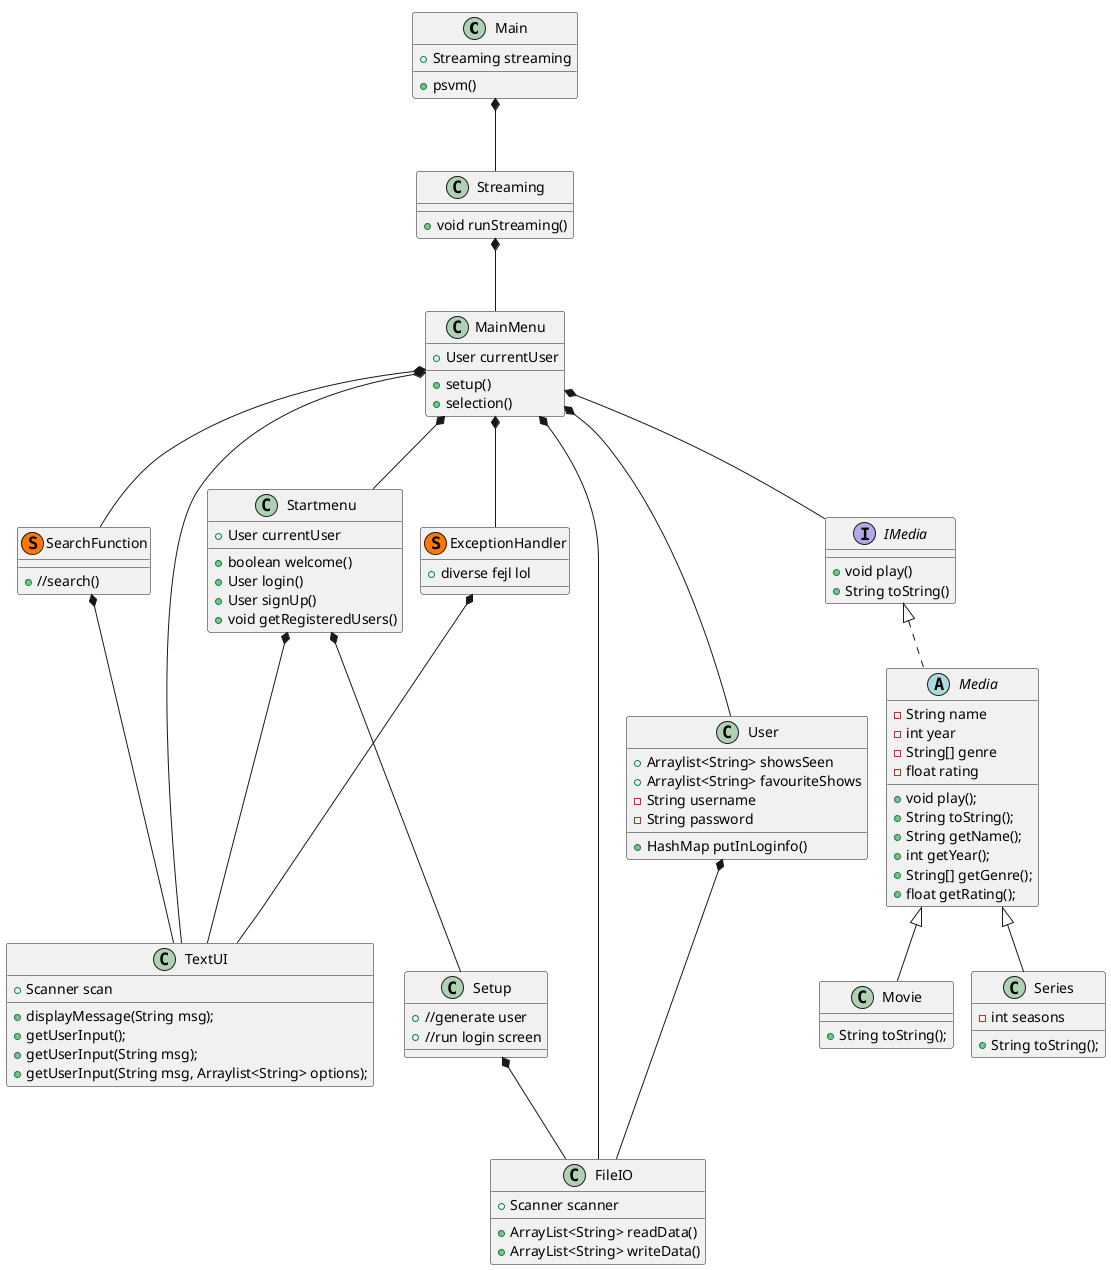 @startuml
'https://plantuml.com/class-diagram
!pragma layout smetana

class Main
class MainMenu
class Startmenu
class TextUI
class User
class FileIO
class ExceptionHandler << (S,#FF7700) >>
abstract class Media implements IMedia
class Movie extends Media
class Series extends Media
class SearchFunction << (S,#FF7700) >>
class MainMenu
class Streaming
class Setup

Main *--- Streaming
Startmenu *--- Setup
Streaming *--- MainMenu
MainMenu *--- Startmenu
MainMenu *---TextUI
MainMenu *--- ExceptionHandler
MainMenu *--- FileIO
MainMenu *--- User
MainMenu *--- IMedia
MainMenu *--- SearchFunction
User *--- FileIO
SearchFunction *--- TextUI
Startmenu *--- TextUI
ExceptionHandler *--- TextUI
Setup *--- FileIO

Main : +psvm()
Main : +Streaming streaming

MainMenu : + User currentUser
MainMenu : + setup()
MainMenu : + selection()
Streaming : + void runStreaming()

Setup : + //generate user
Setup : + //run login screen

SearchFunction : +//search()

Startmenu : + User currentUser
Startmenu : + boolean welcome()
Startmenu : + User login()
Startmenu : + User signUp()
Startmenu : + void getRegisteredUsers()

FileIO : + Scanner scanner
FileIO : + ArrayList<String> readData()
FileIO : + ArrayList<String> writeData()


User : + Arraylist<String> showsSeen
User : + Arraylist<String> favouriteShows
User : - String username
User : - String password
User : + HashMap putInLoginfo()


IMedia : + void play()
IMedia : + String toString()

TextUI : + Scanner scan
TextUI : + displayMessage(String msg);
TextUI : + getUserInput();
TextUI : + getUserInput(String msg);
TextUI : + getUserInput(String msg, Arraylist<String> options);

ExceptionHandler : + diverse fejl lol

Media : -String name
Media : -int year
Media : -String[] genre
Media : -float rating
Media : + void play();
Media : + String toString();
Media : + String getName();
Media : + int getYear();
Media : + String[] getGenre();
Media : + float getRating();

Movie : + String toString();

Series : - int seasons
Series : + String toString();


@enduml
